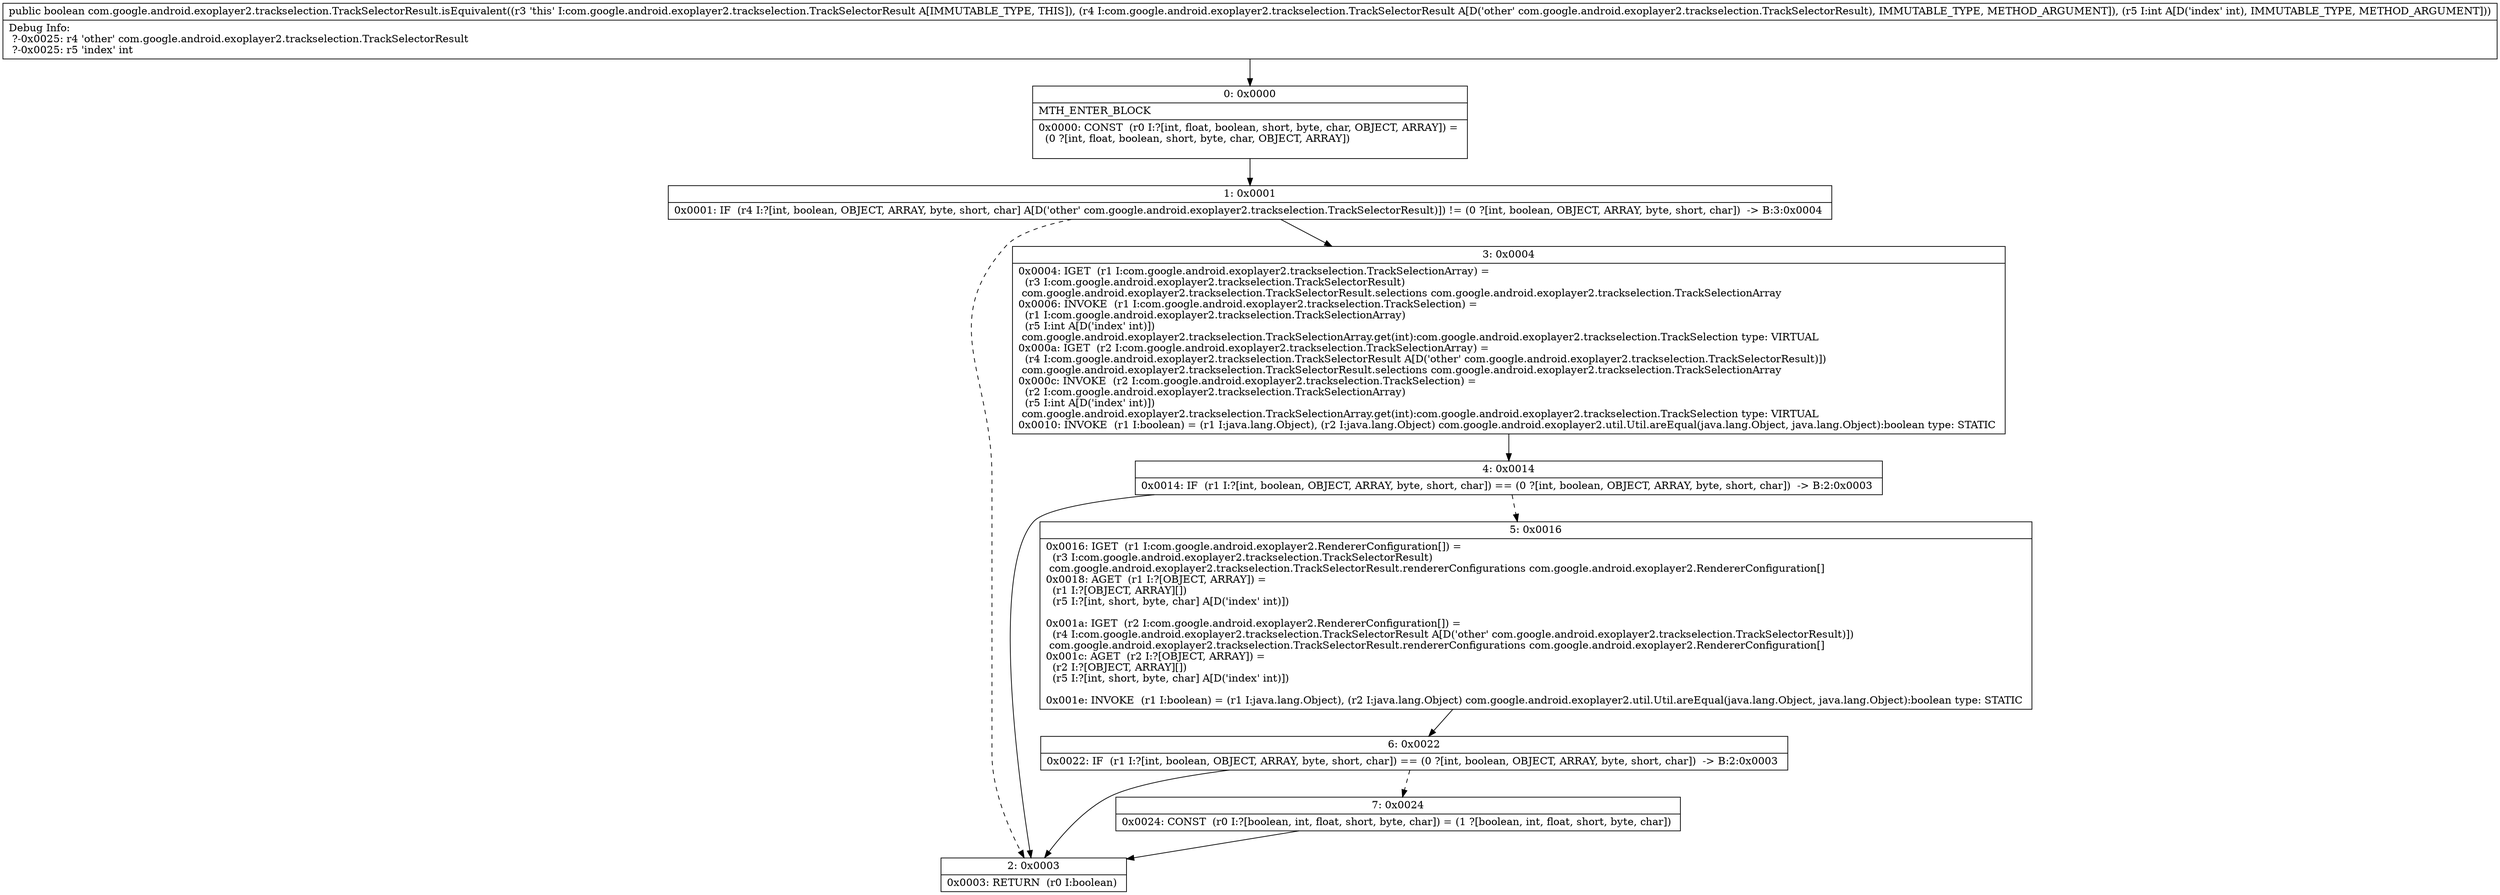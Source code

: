 digraph "CFG forcom.google.android.exoplayer2.trackselection.TrackSelectorResult.isEquivalent(Lcom\/google\/android\/exoplayer2\/trackselection\/TrackSelectorResult;I)Z" {
Node_0 [shape=record,label="{0\:\ 0x0000|MTH_ENTER_BLOCK\l|0x0000: CONST  (r0 I:?[int, float, boolean, short, byte, char, OBJECT, ARRAY]) = \l  (0 ?[int, float, boolean, short, byte, char, OBJECT, ARRAY])\l \l}"];
Node_1 [shape=record,label="{1\:\ 0x0001|0x0001: IF  (r4 I:?[int, boolean, OBJECT, ARRAY, byte, short, char] A[D('other' com.google.android.exoplayer2.trackselection.TrackSelectorResult)]) != (0 ?[int, boolean, OBJECT, ARRAY, byte, short, char])  \-\> B:3:0x0004 \l}"];
Node_2 [shape=record,label="{2\:\ 0x0003|0x0003: RETURN  (r0 I:boolean) \l}"];
Node_3 [shape=record,label="{3\:\ 0x0004|0x0004: IGET  (r1 I:com.google.android.exoplayer2.trackselection.TrackSelectionArray) = \l  (r3 I:com.google.android.exoplayer2.trackselection.TrackSelectorResult)\l com.google.android.exoplayer2.trackselection.TrackSelectorResult.selections com.google.android.exoplayer2.trackselection.TrackSelectionArray \l0x0006: INVOKE  (r1 I:com.google.android.exoplayer2.trackselection.TrackSelection) = \l  (r1 I:com.google.android.exoplayer2.trackselection.TrackSelectionArray)\l  (r5 I:int A[D('index' int)])\l com.google.android.exoplayer2.trackselection.TrackSelectionArray.get(int):com.google.android.exoplayer2.trackselection.TrackSelection type: VIRTUAL \l0x000a: IGET  (r2 I:com.google.android.exoplayer2.trackselection.TrackSelectionArray) = \l  (r4 I:com.google.android.exoplayer2.trackselection.TrackSelectorResult A[D('other' com.google.android.exoplayer2.trackselection.TrackSelectorResult)])\l com.google.android.exoplayer2.trackselection.TrackSelectorResult.selections com.google.android.exoplayer2.trackselection.TrackSelectionArray \l0x000c: INVOKE  (r2 I:com.google.android.exoplayer2.trackselection.TrackSelection) = \l  (r2 I:com.google.android.exoplayer2.trackselection.TrackSelectionArray)\l  (r5 I:int A[D('index' int)])\l com.google.android.exoplayer2.trackselection.TrackSelectionArray.get(int):com.google.android.exoplayer2.trackselection.TrackSelection type: VIRTUAL \l0x0010: INVOKE  (r1 I:boolean) = (r1 I:java.lang.Object), (r2 I:java.lang.Object) com.google.android.exoplayer2.util.Util.areEqual(java.lang.Object, java.lang.Object):boolean type: STATIC \l}"];
Node_4 [shape=record,label="{4\:\ 0x0014|0x0014: IF  (r1 I:?[int, boolean, OBJECT, ARRAY, byte, short, char]) == (0 ?[int, boolean, OBJECT, ARRAY, byte, short, char])  \-\> B:2:0x0003 \l}"];
Node_5 [shape=record,label="{5\:\ 0x0016|0x0016: IGET  (r1 I:com.google.android.exoplayer2.RendererConfiguration[]) = \l  (r3 I:com.google.android.exoplayer2.trackselection.TrackSelectorResult)\l com.google.android.exoplayer2.trackselection.TrackSelectorResult.rendererConfigurations com.google.android.exoplayer2.RendererConfiguration[] \l0x0018: AGET  (r1 I:?[OBJECT, ARRAY]) = \l  (r1 I:?[OBJECT, ARRAY][])\l  (r5 I:?[int, short, byte, char] A[D('index' int)])\l \l0x001a: IGET  (r2 I:com.google.android.exoplayer2.RendererConfiguration[]) = \l  (r4 I:com.google.android.exoplayer2.trackselection.TrackSelectorResult A[D('other' com.google.android.exoplayer2.trackselection.TrackSelectorResult)])\l com.google.android.exoplayer2.trackselection.TrackSelectorResult.rendererConfigurations com.google.android.exoplayer2.RendererConfiguration[] \l0x001c: AGET  (r2 I:?[OBJECT, ARRAY]) = \l  (r2 I:?[OBJECT, ARRAY][])\l  (r5 I:?[int, short, byte, char] A[D('index' int)])\l \l0x001e: INVOKE  (r1 I:boolean) = (r1 I:java.lang.Object), (r2 I:java.lang.Object) com.google.android.exoplayer2.util.Util.areEqual(java.lang.Object, java.lang.Object):boolean type: STATIC \l}"];
Node_6 [shape=record,label="{6\:\ 0x0022|0x0022: IF  (r1 I:?[int, boolean, OBJECT, ARRAY, byte, short, char]) == (0 ?[int, boolean, OBJECT, ARRAY, byte, short, char])  \-\> B:2:0x0003 \l}"];
Node_7 [shape=record,label="{7\:\ 0x0024|0x0024: CONST  (r0 I:?[boolean, int, float, short, byte, char]) = (1 ?[boolean, int, float, short, byte, char]) \l}"];
MethodNode[shape=record,label="{public boolean com.google.android.exoplayer2.trackselection.TrackSelectorResult.isEquivalent((r3 'this' I:com.google.android.exoplayer2.trackselection.TrackSelectorResult A[IMMUTABLE_TYPE, THIS]), (r4 I:com.google.android.exoplayer2.trackselection.TrackSelectorResult A[D('other' com.google.android.exoplayer2.trackselection.TrackSelectorResult), IMMUTABLE_TYPE, METHOD_ARGUMENT]), (r5 I:int A[D('index' int), IMMUTABLE_TYPE, METHOD_ARGUMENT]))  | Debug Info:\l  ?\-0x0025: r4 'other' com.google.android.exoplayer2.trackselection.TrackSelectorResult\l  ?\-0x0025: r5 'index' int\l}"];
MethodNode -> Node_0;
Node_0 -> Node_1;
Node_1 -> Node_2[style=dashed];
Node_1 -> Node_3;
Node_3 -> Node_4;
Node_4 -> Node_2;
Node_4 -> Node_5[style=dashed];
Node_5 -> Node_6;
Node_6 -> Node_2;
Node_6 -> Node_7[style=dashed];
Node_7 -> Node_2;
}

